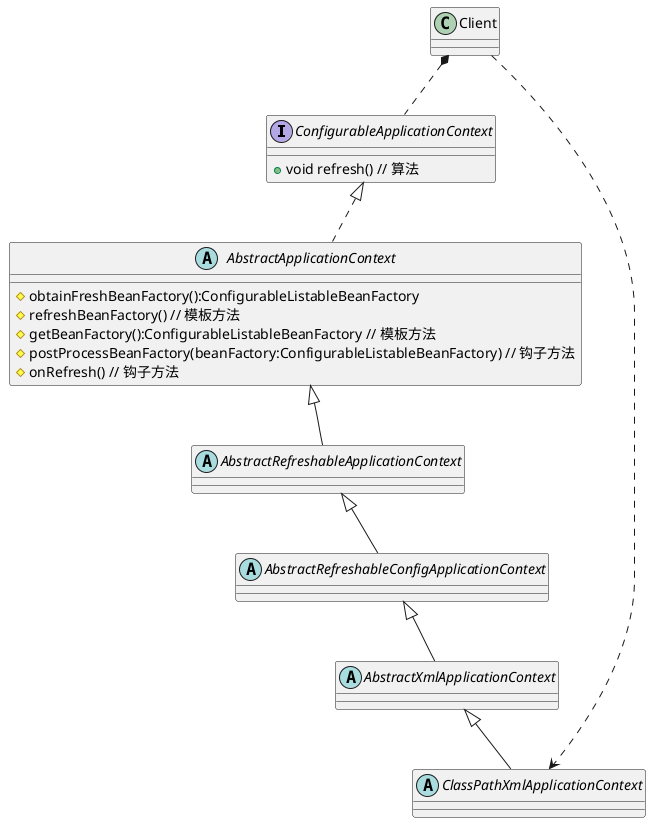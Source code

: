 @startuml

interface ConfigurableApplicationContext
abstract class AbstractApplicationContext
abstract class AbstractRefreshableApplicationContext
abstract class AbstractRefreshableConfigApplicationContext
abstract class AbstractXmlApplicationContext
abstract class ClassPathXmlApplicationContext

ConfigurableApplicationContext <|.. AbstractApplicationContext
AbstractApplicationContext <|-- AbstractRefreshableApplicationContext
AbstractRefreshableApplicationContext <|-- AbstractRefreshableConfigApplicationContext
AbstractRefreshableConfigApplicationContext <|-- AbstractXmlApplicationContext
AbstractXmlApplicationContext <|-- ClassPathXmlApplicationContext
Client *.. ConfigurableApplicationContext
Client ..> ClassPathXmlApplicationContext

interface ConfigurableApplicationContext {
    +void refresh() // 算法
}

abstract class AbstractApplicationContext {
    #obtainFreshBeanFactory():ConfigurableListableBeanFactory
    #refreshBeanFactory() // 模板方法
    #getBeanFactory():ConfigurableListableBeanFactory // 模板方法
    #postProcessBeanFactory(beanFactory:ConfigurableListableBeanFactory) // 钩子方法
    #onRefresh() // 钩子方法
}


@enduml